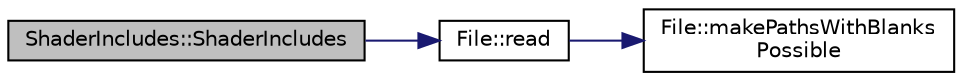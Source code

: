 digraph "ShaderIncludes::ShaderIncludes"
{
 // INTERACTIVE_SVG=YES
 // LATEX_PDF_SIZE
  bgcolor="transparent";
  edge [fontname="Helvetica",fontsize="10",labelfontname="Helvetica",labelfontsize="10"];
  node [fontname="Helvetica",fontsize="10",shape=record];
  rankdir="LR";
  Node1 [label="ShaderIncludes::ShaderIncludes",height=0.2,width=0.4,color="black", fillcolor="grey75", style="filled", fontcolor="black",tooltip=" "];
  Node1 -> Node2 [color="midnightblue",fontsize="10",style="solid"];
  Node2 [label="File::read",height=0.2,width=0.4,color="black",URL="$d1/d31/class_file.html#a45badf982efdf5f4b3a74053948e342e",tooltip=" "];
  Node2 -> Node3 [color="midnightblue",fontsize="10",style="solid"];
  Node3 [label="File::makePathsWithBlanks\lPossible",height=0.2,width=0.4,color="black",URL="$d1/d31/class_file.html#aa167ad718e978abc1b342167ea2b8409",tooltip=" "];
}
